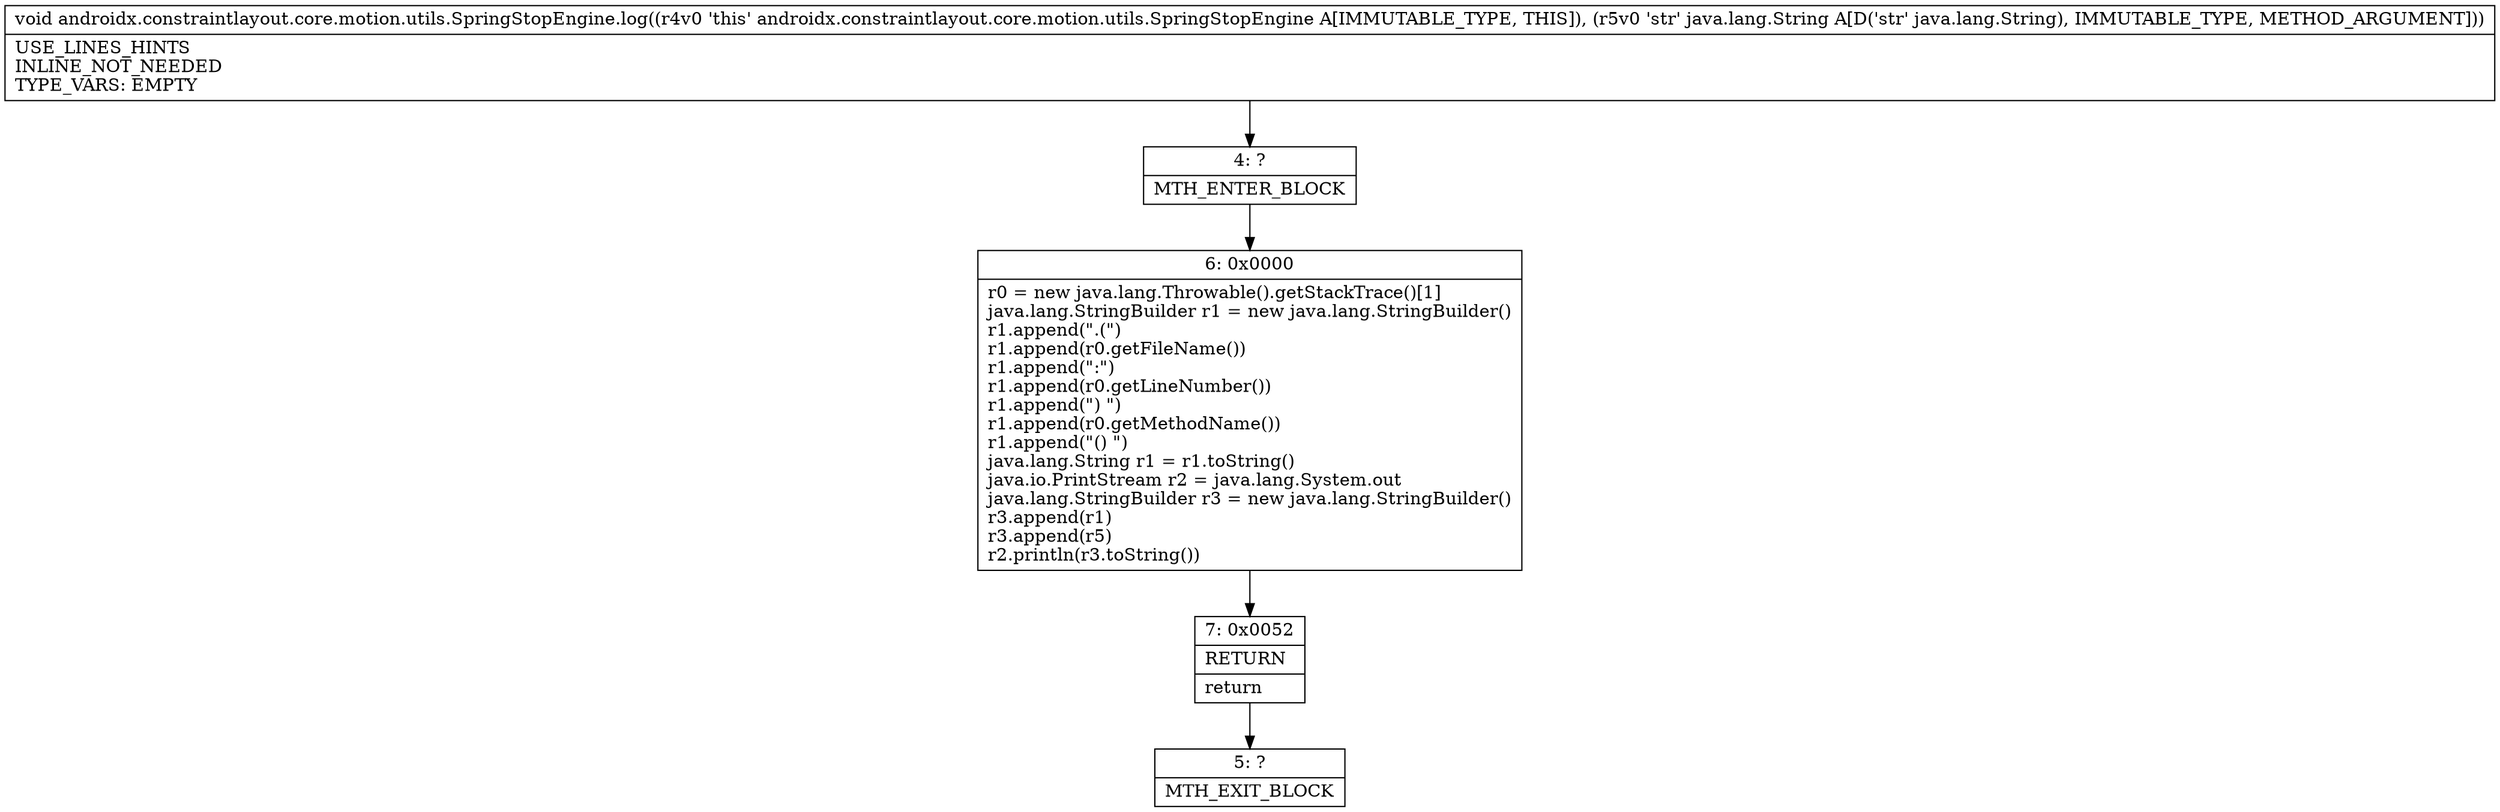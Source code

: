 digraph "CFG forandroidx.constraintlayout.core.motion.utils.SpringStopEngine.log(Ljava\/lang\/String;)V" {
Node_4 [shape=record,label="{4\:\ ?|MTH_ENTER_BLOCK\l}"];
Node_6 [shape=record,label="{6\:\ 0x0000|r0 = new java.lang.Throwable().getStackTrace()[1]\ljava.lang.StringBuilder r1 = new java.lang.StringBuilder()\lr1.append(\".(\")\lr1.append(r0.getFileName())\lr1.append(\":\")\lr1.append(r0.getLineNumber())\lr1.append(\") \")\lr1.append(r0.getMethodName())\lr1.append(\"() \")\ljava.lang.String r1 = r1.toString()\ljava.io.PrintStream r2 = java.lang.System.out\ljava.lang.StringBuilder r3 = new java.lang.StringBuilder()\lr3.append(r1)\lr3.append(r5)\lr2.println(r3.toString())\l}"];
Node_7 [shape=record,label="{7\:\ 0x0052|RETURN\l|return\l}"];
Node_5 [shape=record,label="{5\:\ ?|MTH_EXIT_BLOCK\l}"];
MethodNode[shape=record,label="{void androidx.constraintlayout.core.motion.utils.SpringStopEngine.log((r4v0 'this' androidx.constraintlayout.core.motion.utils.SpringStopEngine A[IMMUTABLE_TYPE, THIS]), (r5v0 'str' java.lang.String A[D('str' java.lang.String), IMMUTABLE_TYPE, METHOD_ARGUMENT]))  | USE_LINES_HINTS\lINLINE_NOT_NEEDED\lTYPE_VARS: EMPTY\l}"];
MethodNode -> Node_4;Node_4 -> Node_6;
Node_6 -> Node_7;
Node_7 -> Node_5;
}

